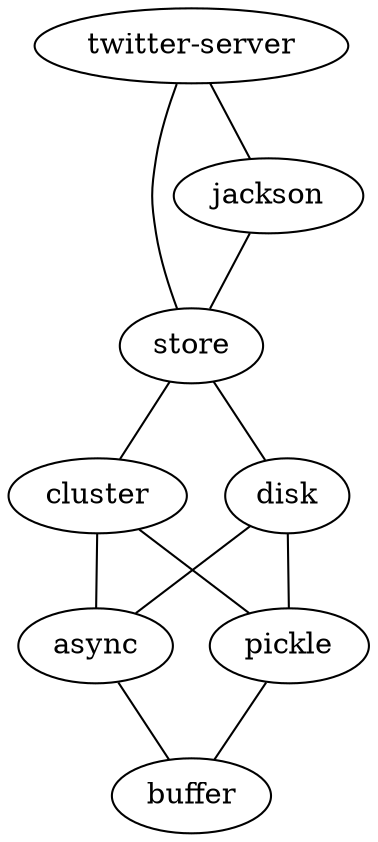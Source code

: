 // The dependencies image used here:
//   https://forum.treode.com/t/building-and-testing-treode/30
//
// To generate the image, run:
//   dot -Tpng dependencies.dot -o dependencies.png

graph {
    "twitter-server" -- {store, jackson};
    jackson -- store;
    store -- {cluster, disk};
    disk -- {async, pickle};
    cluster -- {async, pickle};
    async -- buffer;
    pickle -- buffer;
}
